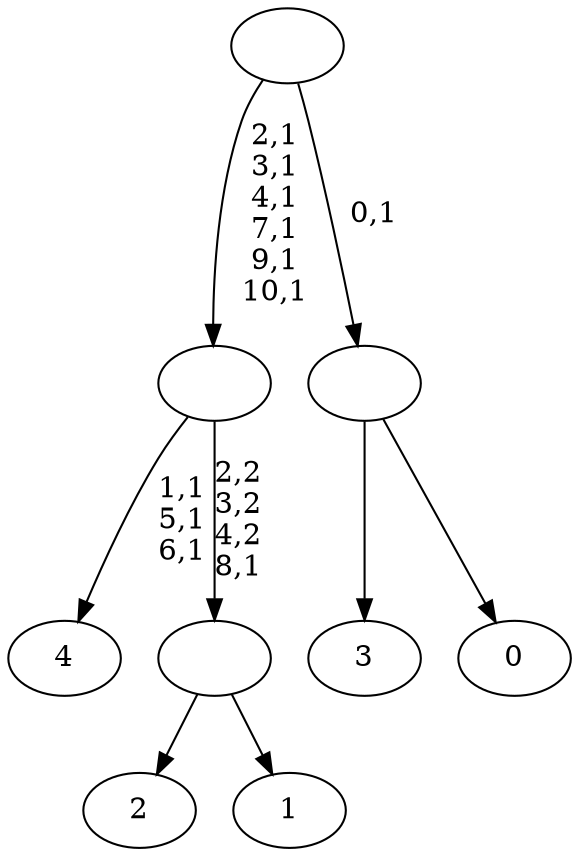 digraph T {
	16 [label="4"]
	12 [label="3"]
	11 [label="2"]
	10 [label="1"]
	9 [label=""]
	8 [label=""]
	2 [label="0"]
	1 [label=""]
	0 [label=""]
	9 -> 11 [label=""]
	9 -> 10 [label=""]
	8 -> 16 [label="1,1\n5,1\n6,1"]
	8 -> 9 [label="2,2\n3,2\n4,2\n8,1"]
	1 -> 12 [label=""]
	1 -> 2 [label=""]
	0 -> 8 [label="2,1\n3,1\n4,1\n7,1\n9,1\n10,1"]
	0 -> 1 [label="0,1"]
}
